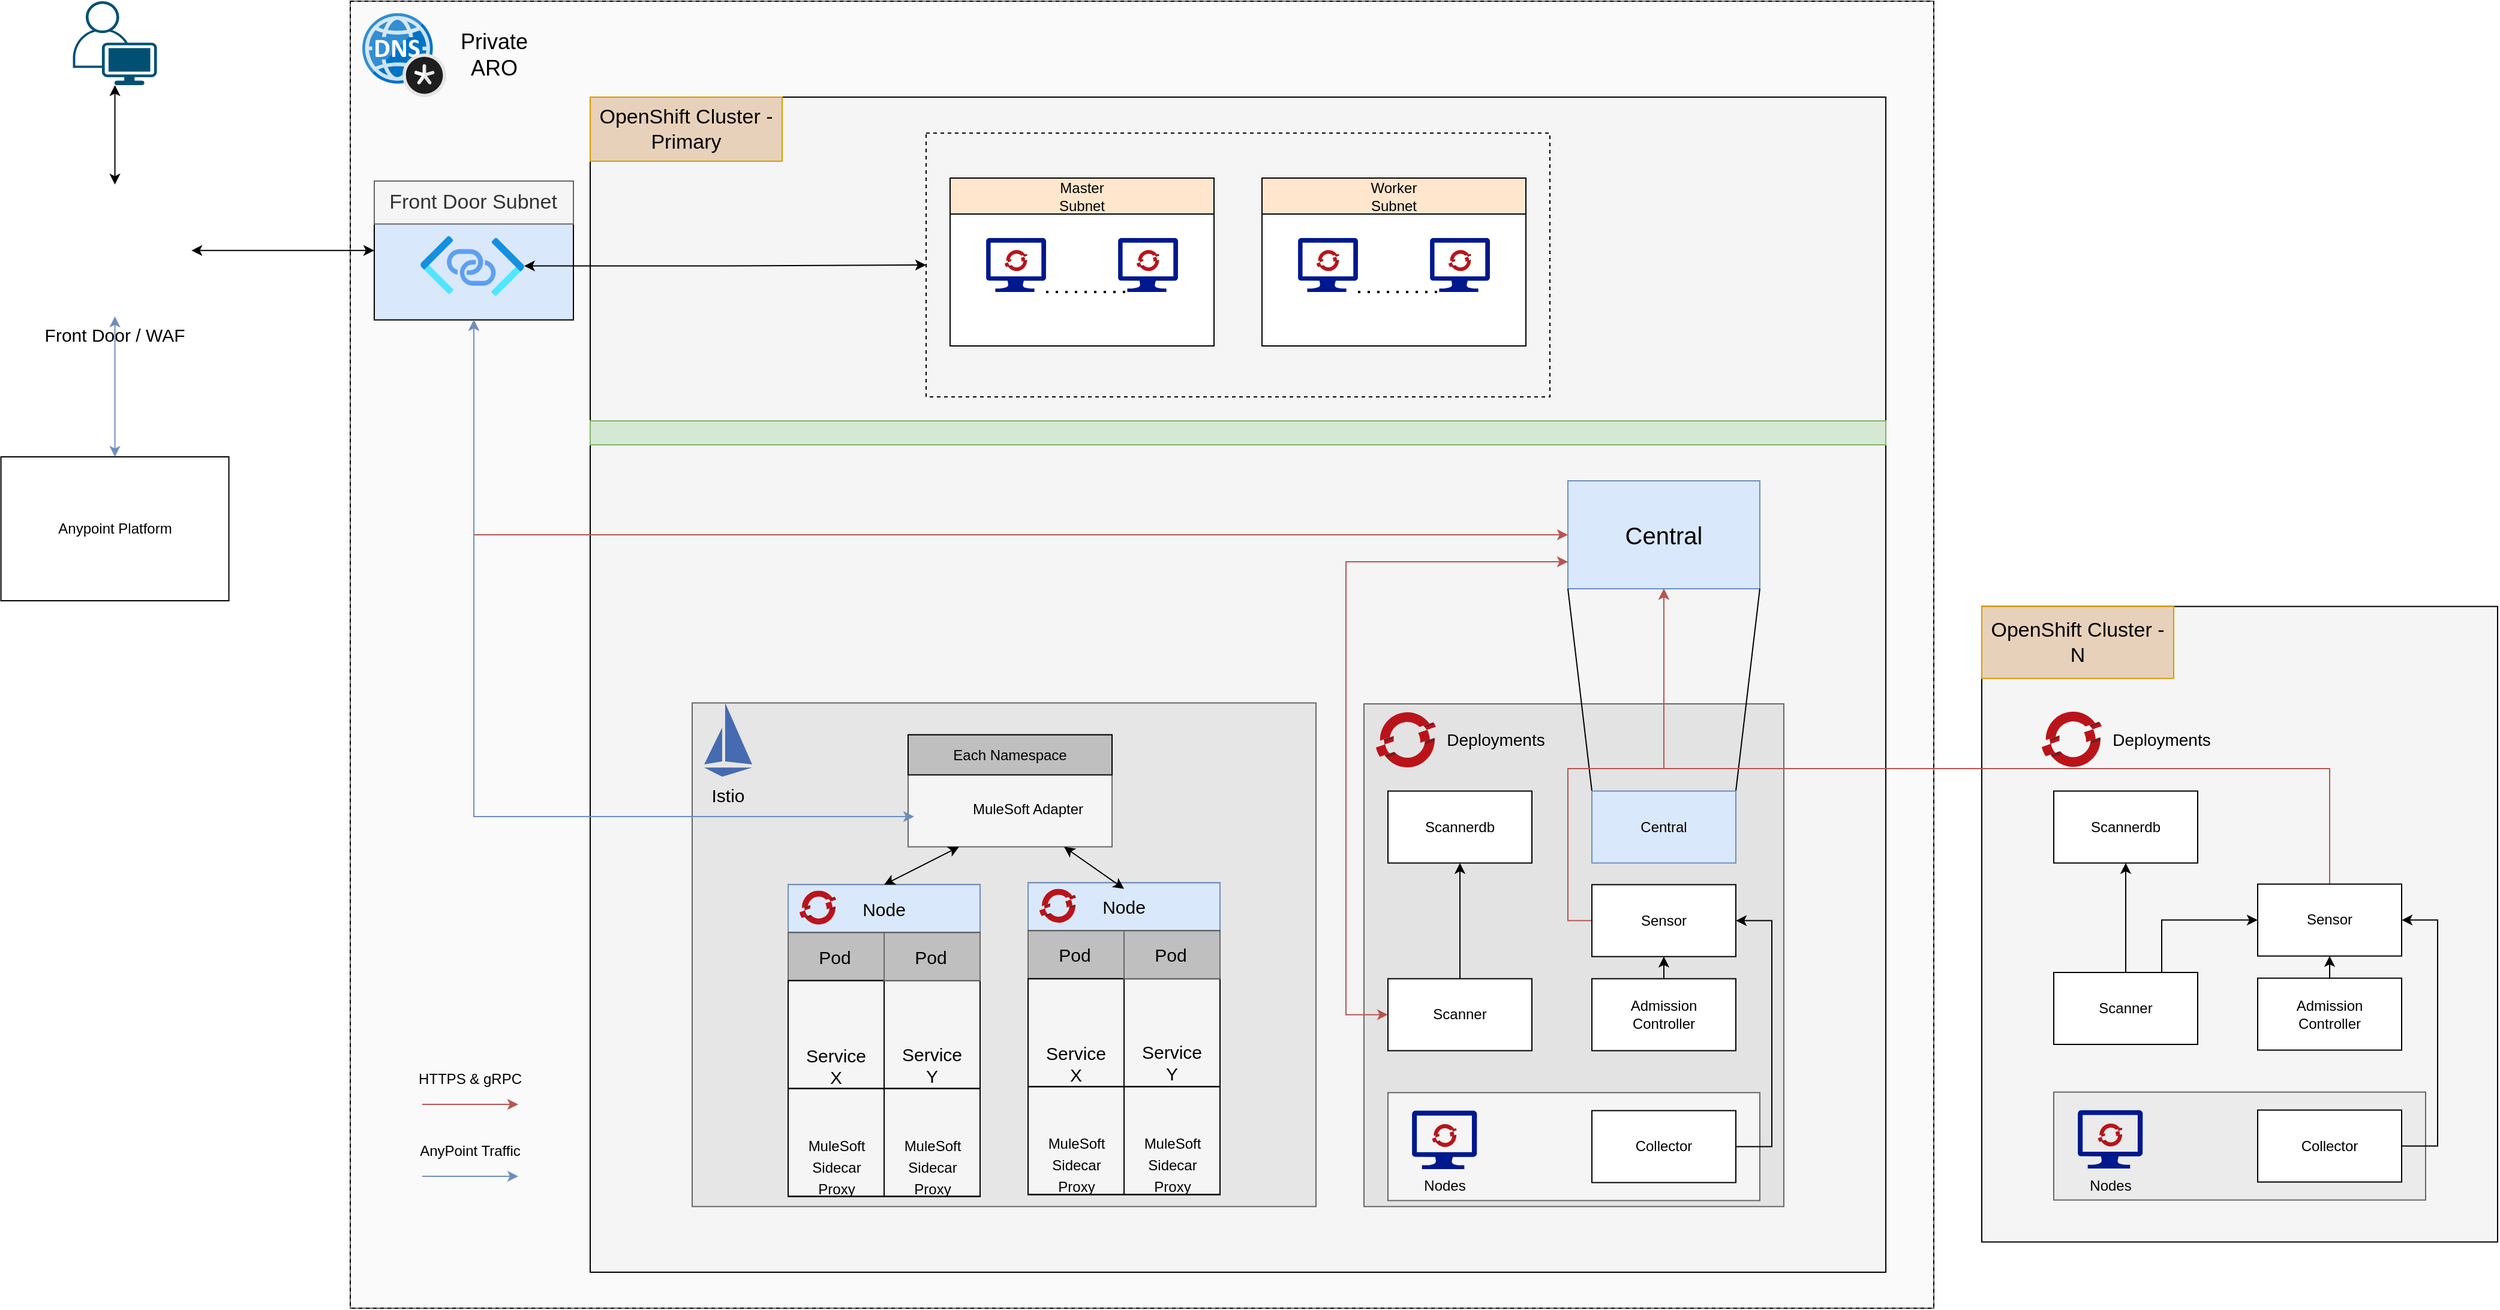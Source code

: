 <mxfile version="20.0.3" type="google"><diagram id="7gcUSTIZ7YSJ5vT40chW" name="Page-1"><mxGraphModel grid="1" page="1" gridSize="10" guides="1" tooltips="1" connect="1" arrows="1" fold="1" pageScale="1" pageWidth="1169" pageHeight="827" math="0" shadow="0"><root><mxCell id="0"/><mxCell id="1" parent="0"/><mxCell id="gbd9rfT9ATh5k3G4rfrm-212" value="" style="group;fillColor=#FAFAFA;fontColor=#333333;strokeColor=#666666;" connectable="0" vertex="1" parent="1"><mxGeometry x="-120" y="120" width="1320" height="1090" as="geometry"/></mxCell><mxCell id="gbd9rfT9ATh5k3G4rfrm-166" value="" style="rounded=0;whiteSpace=wrap;html=1;fontSize=17;strokeColor=#000000;fillColor=none;dashed=1;" vertex="1" parent="gbd9rfT9ATh5k3G4rfrm-212"><mxGeometry width="1320" height="1090" as="geometry"/></mxCell><mxCell id="gbd9rfT9ATh5k3G4rfrm-207" value="" style="sketch=0;aspect=fixed;html=1;points=[];align=center;image;fontSize=12;image=img/lib/mscae/DNS_Private_Zones.svg;strokeColor=#000000;fillColor=#E3E3E3;" vertex="1" parent="gbd9rfT9ATh5k3G4rfrm-212"><mxGeometry x="10" y="10" width="70" height="70" as="geometry"/></mxCell><mxCell id="gbd9rfT9ATh5k3G4rfrm-210" value="&lt;font style=&quot;font-size: 18px;&quot;&gt;Private ARO&lt;/font&gt;" style="text;html=1;strokeColor=none;fillColor=none;align=center;verticalAlign=middle;whiteSpace=wrap;rounded=0;fontSize=12;" vertex="1" parent="gbd9rfT9ATh5k3G4rfrm-212"><mxGeometry x="90" y="30" width="60" height="30" as="geometry"/></mxCell><mxCell id="gbd9rfT9ATh5k3G4rfrm-203" value="" style="endArrow=classic;html=1;rounded=0;labelBackgroundColor=none;fontSize=20;fillColor=#f8cecc;strokeColor=#b85450;" edge="1" parent="gbd9rfT9ATh5k3G4rfrm-212"><mxGeometry width="50" height="50" relative="1" as="geometry"><mxPoint x="60" y="920" as="sourcePoint"/><mxPoint x="140" y="920" as="targetPoint"/></mxGeometry></mxCell><mxCell id="gbd9rfT9ATh5k3G4rfrm-204" value="&lt;font style=&quot;font-size: 12px;&quot;&gt;HTTPS &amp;amp; gRPC&lt;/font&gt;" style="text;html=1;strokeColor=none;fillColor=none;align=center;verticalAlign=middle;whiteSpace=wrap;rounded=0;fontSize=20;" vertex="1" parent="gbd9rfT9ATh5k3G4rfrm-212"><mxGeometry x="20" y="880" width="160" height="30" as="geometry"/></mxCell><mxCell id="gbd9rfT9ATh5k3G4rfrm-215" value="" style="endArrow=classic;html=1;rounded=0;labelBackgroundColor=none;fontSize=20;fillColor=#dae8fc;strokeColor=#6c8ebf;" edge="1" parent="gbd9rfT9ATh5k3G4rfrm-212"><mxGeometry width="50" height="50" relative="1" as="geometry"><mxPoint x="60" y="980" as="sourcePoint"/><mxPoint x="140" y="980" as="targetPoint"/></mxGeometry></mxCell><mxCell id="gbd9rfT9ATh5k3G4rfrm-216" value="&lt;span style=&quot;font-size: 12px;&quot;&gt;AnyPoint Traffic&lt;/span&gt;" style="text;html=1;strokeColor=none;fillColor=none;align=center;verticalAlign=middle;whiteSpace=wrap;rounded=0;fontSize=20;" vertex="1" parent="gbd9rfT9ATh5k3G4rfrm-212"><mxGeometry x="20" y="940" width="160" height="30" as="geometry"/></mxCell><mxCell id="gbd9rfT9ATh5k3G4rfrm-208" value="" style="group" connectable="0" vertex="1" parent="gbd9rfT9ATh5k3G4rfrm-212"><mxGeometry x="20" y="150" width="166" height="115.79" as="geometry"/></mxCell><mxCell id="gbd9rfT9ATh5k3G4rfrm-167" value="" style="rounded=0;whiteSpace=wrap;html=1;fontSize=17;strokeColor=#000000;fillColor=#dae8fc;" vertex="1" parent="gbd9rfT9ATh5k3G4rfrm-208"><mxGeometry width="166" height="115.79" as="geometry"/></mxCell><mxCell id="gbd9rfT9ATh5k3G4rfrm-164" value="" style="aspect=fixed;html=1;points=[];align=center;image;fontSize=12;image=img/lib/azure2/networking/Private_Link_Service.svg;strokeColor=#000000;fillColor=#E6E6E6;" vertex="1" parent="gbd9rfT9ATh5k3G4rfrm-208"><mxGeometry x="38.62" y="45.79" width="86.26" height="50" as="geometry"/></mxCell><mxCell id="gbd9rfT9ATh5k3G4rfrm-169" value="" style="rounded=0;whiteSpace=wrap;html=1;fontSize=17;fillColor=#f5f5f5;fontColor=#333333;strokeColor=#666666;" vertex="1" parent="gbd9rfT9ATh5k3G4rfrm-208"><mxGeometry width="166" height="35.79" as="geometry"/></mxCell><mxCell id="gbd9rfT9ATh5k3G4rfrm-168" value="Front Door Subnet" style="text;html=1;strokeColor=none;fillColor=none;align=center;verticalAlign=middle;whiteSpace=wrap;rounded=0;fontSize=17;fontColor=#333333;" vertex="1" parent="gbd9rfT9ATh5k3G4rfrm-208"><mxGeometry x="7.5" y="2.9" width="148.5" height="30" as="geometry"/></mxCell><mxCell id="gbd9rfT9ATh5k3G4rfrm-206" value="" style="group;fillColor=#f5f5f5;fontColor=#333333;strokeColor=#666666;" connectable="0" vertex="1" parent="1"><mxGeometry x="80" y="200" width="1080" height="980" as="geometry"/></mxCell><mxCell id="gbd9rfT9ATh5k3G4rfrm-50" value="" style="rounded=0;whiteSpace=wrap;html=1;strokeColor=#000000;fillColor=none;" vertex="1" parent="gbd9rfT9ATh5k3G4rfrm-206"><mxGeometry width="1080" height="980" as="geometry"/></mxCell><mxCell id="gbd9rfT9ATh5k3G4rfrm-165" value="&lt;font style=&quot;font-size: 17px;&quot;&gt;OpenShift Cluster - Primary&lt;/font&gt;" style="rounded=0;whiteSpace=wrap;html=1;fontSize=14;strokeColor=#d79b00;fillColor=#E8D1BA;" vertex="1" parent="gbd9rfT9ATh5k3G4rfrm-206"><mxGeometry width="160" height="53.455" as="geometry"/></mxCell><mxCell id="vUZf7AmuhqwGKLn12rSR-1" value="" style="rounded=0;whiteSpace=wrap;html=1;fillColor=none;dashed=1;" vertex="1" parent="gbd9rfT9ATh5k3G4rfrm-206"><mxGeometry x="280" y="30" width="520" height="220" as="geometry"/></mxCell><mxCell id="gbd9rfT9ATh5k3G4rfrm-2" value="" style="rounded=0;whiteSpace=wrap;html=1;fillColor=default;" vertex="1" parent="gbd9rfT9ATh5k3G4rfrm-206"><mxGeometry x="300" y="67.5" width="220" height="140" as="geometry"/></mxCell><mxCell id="gbd9rfT9ATh5k3G4rfrm-11" value="" style="rounded=0;whiteSpace=wrap;html=1;fillColor=#ffe6cc;strokeColor=#000000;" vertex="1" parent="gbd9rfT9ATh5k3G4rfrm-206"><mxGeometry x="300" y="67.5" width="220" height="30" as="geometry"/></mxCell><mxCell id="gbd9rfT9ATh5k3G4rfrm-5" value="Master Subnet" style="text;html=1;strokeColor=none;fillColor=none;align=center;verticalAlign=middle;whiteSpace=wrap;rounded=0;" vertex="1" parent="gbd9rfT9ATh5k3G4rfrm-206"><mxGeometry x="380" y="67.5" width="60" height="30" as="geometry"/></mxCell><mxCell id="gbd9rfT9ATh5k3G4rfrm-15" value="" style="group" connectable="0" vertex="1" parent="gbd9rfT9ATh5k3G4rfrm-206"><mxGeometry x="440" y="117.5" width="50" height="45" as="geometry"/></mxCell><mxCell id="gbd9rfT9ATh5k3G4rfrm-16" value="" style="sketch=0;aspect=fixed;pointerEvents=1;shadow=0;dashed=0;html=1;strokeColor=none;labelPosition=center;verticalLabelPosition=bottom;verticalAlign=top;align=center;fillColor=#00188D;shape=mxgraph.azure.computer" vertex="1" parent="gbd9rfT9ATh5k3G4rfrm-15"><mxGeometry width="50" height="45" as="geometry"/></mxCell><mxCell id="gbd9rfT9ATh5k3G4rfrm-17" value="" style="sketch=0;aspect=fixed;html=1;points=[];align=center;image;fontSize=12;image=img/lib/mscae/OpenShift.svg;" vertex="1" parent="gbd9rfT9ATh5k3G4rfrm-15"><mxGeometry x="15.43" y="10" width="19.13" height="17.6" as="geometry"/></mxCell><mxCell id="gbd9rfT9ATh5k3G4rfrm-14" value="" style="group" connectable="0" vertex="1" parent="gbd9rfT9ATh5k3G4rfrm-206"><mxGeometry x="330" y="117.5" width="50" height="45" as="geometry"/></mxCell><mxCell id="gbd9rfT9ATh5k3G4rfrm-7" value="" style="sketch=0;aspect=fixed;pointerEvents=1;shadow=0;dashed=0;html=1;strokeColor=none;labelPosition=center;verticalLabelPosition=bottom;verticalAlign=top;align=center;fillColor=#00188D;shape=mxgraph.azure.computer" vertex="1" parent="gbd9rfT9ATh5k3G4rfrm-14"><mxGeometry width="50" height="45" as="geometry"/></mxCell><mxCell id="gbd9rfT9ATh5k3G4rfrm-8" value="" style="sketch=0;aspect=fixed;html=1;points=[];align=center;image;fontSize=12;image=img/lib/mscae/OpenShift.svg;" vertex="1" parent="gbd9rfT9ATh5k3G4rfrm-14"><mxGeometry x="15.43" y="10" width="19.13" height="17.6" as="geometry"/></mxCell><mxCell id="gbd9rfT9ATh5k3G4rfrm-34" value="" style="endArrow=none;dashed=1;html=1;dashPattern=1 3;strokeWidth=2;rounded=0;entryX=0.155;entryY=1;entryDx=0;entryDy=0;entryPerimeter=0;" edge="1" parent="gbd9rfT9ATh5k3G4rfrm-206" target="gbd9rfT9ATh5k3G4rfrm-16"><mxGeometry width="50" height="50" relative="1" as="geometry"><mxPoint x="380" y="162.5" as="sourcePoint"/><mxPoint x="430" y="112.5" as="targetPoint"/></mxGeometry></mxCell><mxCell id="gbd9rfT9ATh5k3G4rfrm-25" value="" style="rounded=0;whiteSpace=wrap;html=1;fillColor=default;" vertex="1" parent="gbd9rfT9ATh5k3G4rfrm-206"><mxGeometry x="560" y="67.5" width="220" height="140" as="geometry"/></mxCell><mxCell id="gbd9rfT9ATh5k3G4rfrm-26" value="" style="rounded=0;whiteSpace=wrap;html=1;fillColor=#ffe6cc;strokeColor=#000000;" vertex="1" parent="gbd9rfT9ATh5k3G4rfrm-206"><mxGeometry x="560" y="67.5" width="220" height="30" as="geometry"/></mxCell><mxCell id="gbd9rfT9ATh5k3G4rfrm-27" value="Worker Subnet" style="text;html=1;strokeColor=none;fillColor=none;align=center;verticalAlign=middle;whiteSpace=wrap;rounded=0;" vertex="1" parent="gbd9rfT9ATh5k3G4rfrm-206"><mxGeometry x="640" y="67.5" width="60" height="30" as="geometry"/></mxCell><mxCell id="gbd9rfT9ATh5k3G4rfrm-31" value="" style="group" connectable="0" vertex="1" parent="gbd9rfT9ATh5k3G4rfrm-206"><mxGeometry x="700" y="117.5" width="50" height="45" as="geometry"/></mxCell><mxCell id="gbd9rfT9ATh5k3G4rfrm-32" value="" style="sketch=0;aspect=fixed;pointerEvents=1;shadow=0;dashed=0;html=1;strokeColor=none;labelPosition=center;verticalLabelPosition=bottom;verticalAlign=top;align=center;fillColor=#00188D;shape=mxgraph.azure.computer" vertex="1" parent="gbd9rfT9ATh5k3G4rfrm-31"><mxGeometry width="50" height="45" as="geometry"/></mxCell><mxCell id="gbd9rfT9ATh5k3G4rfrm-33" value="" style="sketch=0;aspect=fixed;html=1;points=[];align=center;image;fontSize=12;image=img/lib/mscae/OpenShift.svg;" vertex="1" parent="gbd9rfT9ATh5k3G4rfrm-31"><mxGeometry x="15.43" y="10" width="19.13" height="17.6" as="geometry"/></mxCell><mxCell id="gbd9rfT9ATh5k3G4rfrm-28" value="" style="group" connectable="0" vertex="1" parent="gbd9rfT9ATh5k3G4rfrm-206"><mxGeometry x="590" y="117.5" width="50" height="45" as="geometry"/></mxCell><mxCell id="gbd9rfT9ATh5k3G4rfrm-29" value="" style="sketch=0;aspect=fixed;pointerEvents=1;shadow=0;dashed=0;html=1;strokeColor=none;labelPosition=center;verticalLabelPosition=bottom;verticalAlign=top;align=center;fillColor=#00188D;shape=mxgraph.azure.computer" vertex="1" parent="gbd9rfT9ATh5k3G4rfrm-28"><mxGeometry width="50" height="45" as="geometry"/></mxCell><mxCell id="gbd9rfT9ATh5k3G4rfrm-30" value="" style="sketch=0;aspect=fixed;html=1;points=[];align=center;image;fontSize=12;image=img/lib/mscae/OpenShift.svg;" vertex="1" parent="gbd9rfT9ATh5k3G4rfrm-28"><mxGeometry x="15.43" y="10" width="19.13" height="17.6" as="geometry"/></mxCell><mxCell id="gbd9rfT9ATh5k3G4rfrm-35" value="" style="endArrow=none;dashed=1;html=1;dashPattern=1 3;strokeWidth=2;rounded=0;entryX=0.155;entryY=1;entryDx=0;entryDy=0;entryPerimeter=0;" edge="1" parent="gbd9rfT9ATh5k3G4rfrm-206"><mxGeometry width="50" height="50" relative="1" as="geometry"><mxPoint x="640" y="162.5" as="sourcePoint"/><mxPoint x="707.75" y="162.5" as="targetPoint"/></mxGeometry></mxCell><mxCell id="gbd9rfT9ATh5k3G4rfrm-217" value="" style="rounded=0;whiteSpace=wrap;html=1;fontSize=18;strokeColor=#82b366;fillColor=#d5e8d4;" vertex="1" parent="gbd9rfT9ATh5k3G4rfrm-206"><mxGeometry y="270" width="1080" height="20" as="geometry"/></mxCell><mxCell id="gbd9rfT9ATh5k3G4rfrm-184" value="&lt;font style=&quot;font-size: 20px;&quot;&gt;Central&lt;/font&gt;" style="rounded=0;whiteSpace=wrap;html=1;fontSize=12;strokeColor=#6c8ebf;fillColor=#dae8fc;" vertex="1" parent="gbd9rfT9ATh5k3G4rfrm-206"><mxGeometry x="815" y="320" width="160" height="90" as="geometry"/></mxCell><mxCell id="gbd9rfT9ATh5k3G4rfrm-185" style="edgeStyle=orthogonalEdgeStyle;rounded=0;orthogonalLoop=1;jettySize=auto;html=1;exitX=0.5;exitY=1;exitDx=0;exitDy=0;entryX=0;entryY=0.5;entryDx=0;entryDy=0;fontSize=20;startArrow=classic;startFill=1;fillColor=#f8cecc;strokeColor=#b85450;" edge="1" parent="1" source="gbd9rfT9ATh5k3G4rfrm-167" target="gbd9rfT9ATh5k3G4rfrm-184"><mxGeometry relative="1" as="geometry"/></mxCell><mxCell id="gbd9rfT9ATh5k3G4rfrm-172" style="edgeStyle=orthogonalEdgeStyle;rounded=0;orthogonalLoop=1;jettySize=auto;html=1;entryX=0;entryY=0.5;entryDx=0;entryDy=0;fontSize=17;startArrow=classic;startFill=1;" edge="1" parent="1" source="gbd9rfT9ATh5k3G4rfrm-164" target="vUZf7AmuhqwGKLn12rSR-1"><mxGeometry relative="1" as="geometry"/></mxCell><mxCell id="gbd9rfT9ATh5k3G4rfrm-144" value="" style="rounded=0;whiteSpace=wrap;html=1;fontSize=12;fillColor=#E3E3E3;fontColor=#333333;strokeColor=#666666;" vertex="1" parent="1"><mxGeometry x="1280" y="705.54" width="350" height="419.23" as="geometry"/></mxCell><mxCell id="gbd9rfT9ATh5k3G4rfrm-62" value="" style="rounded=0;whiteSpace=wrap;html=1;fontSize=15;strokeColor=#666666;fillColor=#E6E6E6;fontColor=#333333;" vertex="1" parent="1"><mxGeometry x="165" y="705.23" width="520" height="420" as="geometry"/></mxCell><mxCell id="gbd9rfT9ATh5k3G4rfrm-61" value="" style="group" connectable="0" vertex="1" parent="1"><mxGeometry x="245" y="856.77" width="160" height="298" as="geometry"/></mxCell><mxCell id="gbd9rfT9ATh5k3G4rfrm-57" value="" style="rounded=0;whiteSpace=wrap;html=1;strokeColor=#666666;fillColor=#f5f5f5;fontColor=#333333;" vertex="1" parent="gbd9rfT9ATh5k3G4rfrm-61"><mxGeometry width="160" height="260" as="geometry"/></mxCell><mxCell id="gbd9rfT9ATh5k3G4rfrm-58" value="" style="rounded=0;whiteSpace=wrap;html=1;strokeColor=#6c8ebf;fillColor=#dae8fc;" vertex="1" parent="gbd9rfT9ATh5k3G4rfrm-61"><mxGeometry width="160" height="40" as="geometry"/></mxCell><mxCell id="gbd9rfT9ATh5k3G4rfrm-59" value="&lt;font style=&quot;font-size: 15px;&quot;&gt;Node&lt;/font&gt;" style="text;html=1;strokeColor=none;fillColor=none;align=center;verticalAlign=middle;whiteSpace=wrap;rounded=0;" vertex="1" parent="gbd9rfT9ATh5k3G4rfrm-61"><mxGeometry x="51.765" y="5" width="56.471" height="30" as="geometry"/></mxCell><mxCell id="gbd9rfT9ATh5k3G4rfrm-60" value="" style="sketch=0;aspect=fixed;html=1;points=[];align=center;image;fontSize=12;image=img/lib/mscae/OpenShift.svg;strokeColor=#000000;fillColor=none;" vertex="1" parent="gbd9rfT9ATh5k3G4rfrm-61"><mxGeometry x="9.412" y="5" width="30.692" height="28.235" as="geometry"/></mxCell><mxCell id="gbd9rfT9ATh5k3G4rfrm-65" value="" style="rounded=0;whiteSpace=wrap;html=1;fontSize=15;strokeColor=#000000;fillColor=none;" vertex="1" parent="gbd9rfT9ATh5k3G4rfrm-61"><mxGeometry y="40" width="80" height="220" as="geometry"/></mxCell><mxCell id="gbd9rfT9ATh5k3G4rfrm-66" value="" style="rounded=0;whiteSpace=wrap;html=1;fontSize=15;strokeColor=#000000;fillColor=none;" vertex="1" parent="gbd9rfT9ATh5k3G4rfrm-61"><mxGeometry x="80" y="40" width="80" height="220" as="geometry"/></mxCell><mxCell id="gbd9rfT9ATh5k3G4rfrm-67" value="" style="rounded=0;whiteSpace=wrap;html=1;fontSize=15;strokeColor=#666666;fillColor=#BFBFBF;fontColor=#333333;" vertex="1" parent="gbd9rfT9ATh5k3G4rfrm-61"><mxGeometry y="40" width="80" height="40" as="geometry"/></mxCell><mxCell id="gbd9rfT9ATh5k3G4rfrm-68" value="" style="rounded=0;whiteSpace=wrap;html=1;fontSize=15;strokeColor=#000000;fillColor=none;" vertex="1" parent="gbd9rfT9ATh5k3G4rfrm-61"><mxGeometry y="80" width="160" height="90" as="geometry"/></mxCell><mxCell id="gbd9rfT9ATh5k3G4rfrm-69" value="" style="rounded=0;whiteSpace=wrap;html=1;fontSize=15;strokeColor=#000000;fillColor=none;" vertex="1" parent="gbd9rfT9ATh5k3G4rfrm-61"><mxGeometry y="170" width="160" height="90" as="geometry"/></mxCell><mxCell id="gbd9rfT9ATh5k3G4rfrm-70" value="Pod" style="text;html=1;strokeColor=none;fillColor=none;align=center;verticalAlign=middle;whiteSpace=wrap;rounded=0;fontSize=15;" vertex="1" parent="gbd9rfT9ATh5k3G4rfrm-61"><mxGeometry x="9.41" y="45" width="60" height="30" as="geometry"/></mxCell><mxCell id="gbd9rfT9ATh5k3G4rfrm-76" value="" style="shape=image;verticalLabelPosition=bottom;labelBackgroundColor=default;verticalAlign=top;aspect=fixed;imageAspect=0;image=https://download.logo.wine/logo/MuleSoft/MuleSoft-Logo.wine.png;clipPath=inset(31% 65% 32.5% 10.67%);" vertex="1" parent="gbd9rfT9ATh5k3G4rfrm-61"><mxGeometry x="20.16" y="87.5" width="38.5" height="38.5" as="geometry"/></mxCell><mxCell id="gbd9rfT9ATh5k3G4rfrm-77" value="Service X" style="text;html=1;strokeColor=none;fillColor=none;align=center;verticalAlign=middle;whiteSpace=wrap;rounded=0;fontSize=15;" vertex="1" parent="gbd9rfT9ATh5k3G4rfrm-61"><mxGeometry x="10" y="138.46" width="60" height="25" as="geometry"/></mxCell><mxCell id="gbd9rfT9ATh5k3G4rfrm-78" value="" style="shape=image;verticalLabelPosition=bottom;labelBackgroundColor=default;verticalAlign=top;aspect=fixed;imageAspect=0;image=https://download.logo.wine/logo/MuleSoft/MuleSoft-Logo.wine.png;clipPath=inset(31% 65% 32.5% 10.67%);" vertex="1" parent="gbd9rfT9ATh5k3G4rfrm-61"><mxGeometry x="100.16" y="87.5" width="38.5" height="38.5" as="geometry"/></mxCell><mxCell id="gbd9rfT9ATh5k3G4rfrm-79" value="Service Y" style="text;html=1;strokeColor=none;fillColor=none;align=center;verticalAlign=middle;whiteSpace=wrap;rounded=0;fontSize=15;" vertex="1" parent="gbd9rfT9ATh5k3G4rfrm-61"><mxGeometry x="90" y="137.5" width="60" height="25" as="geometry"/></mxCell><mxCell id="gbd9rfT9ATh5k3G4rfrm-81" value="" style="rounded=0;whiteSpace=wrap;html=1;fontSize=15;strokeColor=#666666;fillColor=#BFBFBF;fontColor=#333333;" vertex="1" parent="gbd9rfT9ATh5k3G4rfrm-61"><mxGeometry x="80" y="40" width="80" height="40" as="geometry"/></mxCell><mxCell id="gbd9rfT9ATh5k3G4rfrm-71" value="Pod" style="text;html=1;strokeColor=none;fillColor=none;align=center;verticalAlign=middle;whiteSpace=wrap;rounded=0;fontSize=15;" vertex="1" parent="gbd9rfT9ATh5k3G4rfrm-61"><mxGeometry x="89.41" y="45" width="60" height="30" as="geometry"/></mxCell><mxCell id="gbd9rfT9ATh5k3G4rfrm-83" value="" style="shape=image;html=1;verticalAlign=top;verticalLabelPosition=bottom;labelBackgroundColor=#ffffff;imageAspect=0;aspect=fixed;image=https://cdn0.iconfinder.com/data/icons/phosphor-regular-vol-3/256/hexagon-128.png;fontSize=15;strokeColor=#000000;fillColor=#BFBFBF;" vertex="1" parent="gbd9rfT9ATh5k3G4rfrm-61"><mxGeometry x="19.53" y="170" width="41.54" height="41.54" as="geometry"/></mxCell><mxCell id="gbd9rfT9ATh5k3G4rfrm-85" value="&lt;font style=&quot;line-height: 0.4; font-size: 12px;&quot;&gt;MuleSoft Sidecar Proxy&lt;/font&gt;" style="text;html=1;strokeColor=none;fillColor=none;align=center;verticalAlign=middle;whiteSpace=wrap;rounded=0;fontSize=15;" vertex="1" parent="gbd9rfT9ATh5k3G4rfrm-61"><mxGeometry x="10" y="228.46" width="60.59" height="11.54" as="geometry"/></mxCell><mxCell id="gbd9rfT9ATh5k3G4rfrm-86" value="" style="shape=image;html=1;verticalAlign=top;verticalLabelPosition=bottom;labelBackgroundColor=#ffffff;imageAspect=0;aspect=fixed;image=https://cdn0.iconfinder.com/data/icons/phosphor-regular-vol-3/256/hexagon-128.png;fontSize=15;strokeColor=#000000;fillColor=#BFBFBF;" vertex="1" parent="gbd9rfT9ATh5k3G4rfrm-61"><mxGeometry x="99.23" y="170.0" width="41.54" height="41.54" as="geometry"/></mxCell><mxCell id="gbd9rfT9ATh5k3G4rfrm-89" value="&lt;font style=&quot;line-height: 0.4; font-size: 12px;&quot;&gt;MuleSoft Sidecar Proxy&lt;/font&gt;" style="text;html=1;strokeColor=none;fillColor=none;align=center;verticalAlign=middle;whiteSpace=wrap;rounded=0;fontSize=15;" vertex="1" parent="gbd9rfT9ATh5k3G4rfrm-61"><mxGeometry x="90" y="228.46" width="60.59" height="11.54" as="geometry"/></mxCell><mxCell id="gbd9rfT9ATh5k3G4rfrm-63" value="" style="editableCssRules=.*;shape=image;verticalLabelPosition=bottom;labelBackgroundColor=#ffffff;verticalAlign=top;aspect=fixed;imageAspect=0;image=data:image/svg+xml,PHN2ZyB4bWxucz0iaHR0cDovL3d3dy53My5vcmcvMjAwMC9zdmciIHhtbG5zOnY9Imh0dHBzOi8vdmVjdGEuaW8vbmFubyIgd2lkdGg9IjE2MCIgaGVpZ2h0PSIyNDAiIHZpZXdCb3g9IjAgMCAxNjAgMjQwIj4mI3hhOwk8c3R5bGUgdHlwZT0idGV4dC9jc3MiPiYjeGE7CS5zdDB7ZmlsbDojNDY2YmIwO30mI3hhOwk8L3N0eWxlPiYjeGE7CTxwYXRoIGNsYXNzPSJzdDAiIGQ9Ik02MCAyNDBMMCAyMTBoMTYwem0wLTE2MEwwIDIwMGw2MC0xMHpNNzAgMHYxOTBsOTAgMTB6Ii8+JiN4YTs8L3N2Zz4=;fontColor=default;fontSize=15;strokeColor=#000000;fillColor=none;" vertex="1" parent="1"><mxGeometry x="175" y="705.23" width="40" height="61.54" as="geometry"/></mxCell><mxCell id="gbd9rfT9ATh5k3G4rfrm-64" value="Istio" style="text;html=1;strokeColor=none;fillColor=none;align=center;verticalAlign=middle;whiteSpace=wrap;rounded=0;fontSize=15;" vertex="1" parent="1"><mxGeometry x="165" y="766.77" width="60" height="30" as="geometry"/></mxCell><mxCell id="gbd9rfT9ATh5k3G4rfrm-112" value="" style="rounded=0;whiteSpace=wrap;html=1;fontSize=12;strokeColor=#666666;fillColor=#f5f5f5;fontColor=#333333;" vertex="1" parent="1"><mxGeometry x="345" y="731.81" width="170" height="93.42" as="geometry"/></mxCell><mxCell id="gbd9rfT9ATh5k3G4rfrm-75" value="" style="shape=image;verticalLabelPosition=bottom;labelBackgroundColor=default;verticalAlign=top;aspect=fixed;imageAspect=0;image=https://download.logo.wine/logo/MuleSoft/MuleSoft-Logo.wine.png;clipPath=inset(31% 65% 32.5% 10.67%);" vertex="1" parent="1"><mxGeometry x="355" y="775.23" width="37" height="37" as="geometry"/></mxCell><mxCell id="gbd9rfT9ATh5k3G4rfrm-90" value="" style="group" connectable="0" vertex="1" parent="1"><mxGeometry x="445" y="855.23" width="160" height="298" as="geometry"/></mxCell><mxCell id="gbd9rfT9ATh5k3G4rfrm-91" value="" style="rounded=0;whiteSpace=wrap;html=1;strokeColor=#666666;fillColor=#f5f5f5;fontColor=#333333;" vertex="1" parent="gbd9rfT9ATh5k3G4rfrm-90"><mxGeometry width="160" height="260" as="geometry"/></mxCell><mxCell id="gbd9rfT9ATh5k3G4rfrm-92" value="" style="rounded=0;whiteSpace=wrap;html=1;strokeColor=#6c8ebf;fillColor=#dae8fc;" vertex="1" parent="gbd9rfT9ATh5k3G4rfrm-90"><mxGeometry width="160" height="40" as="geometry"/></mxCell><mxCell id="gbd9rfT9ATh5k3G4rfrm-93" value="&lt;font style=&quot;font-size: 15px;&quot;&gt;Node&lt;/font&gt;" style="text;html=1;strokeColor=none;fillColor=none;align=center;verticalAlign=middle;whiteSpace=wrap;rounded=0;" vertex="1" parent="gbd9rfT9ATh5k3G4rfrm-90"><mxGeometry x="51.765" y="5" width="56.471" height="30" as="geometry"/></mxCell><mxCell id="gbd9rfT9ATh5k3G4rfrm-94" value="" style="sketch=0;aspect=fixed;html=1;points=[];align=center;image;fontSize=12;image=img/lib/mscae/OpenShift.svg;strokeColor=#000000;fillColor=none;" vertex="1" parent="gbd9rfT9ATh5k3G4rfrm-90"><mxGeometry x="9.412" y="5" width="30.692" height="28.235" as="geometry"/></mxCell><mxCell id="gbd9rfT9ATh5k3G4rfrm-95" value="" style="rounded=0;whiteSpace=wrap;html=1;fontSize=15;strokeColor=#000000;fillColor=none;" vertex="1" parent="gbd9rfT9ATh5k3G4rfrm-90"><mxGeometry y="40" width="80" height="220" as="geometry"/></mxCell><mxCell id="gbd9rfT9ATh5k3G4rfrm-96" value="" style="rounded=0;whiteSpace=wrap;html=1;fontSize=15;strokeColor=#000000;fillColor=none;" vertex="1" parent="gbd9rfT9ATh5k3G4rfrm-90"><mxGeometry x="80" y="40" width="80" height="220" as="geometry"/></mxCell><mxCell id="gbd9rfT9ATh5k3G4rfrm-97" value="" style="rounded=0;whiteSpace=wrap;html=1;fontSize=15;strokeColor=#666666;fillColor=#BFBFBF;fontColor=#333333;" vertex="1" parent="gbd9rfT9ATh5k3G4rfrm-90"><mxGeometry y="40" width="80" height="40" as="geometry"/></mxCell><mxCell id="gbd9rfT9ATh5k3G4rfrm-98" value="" style="rounded=0;whiteSpace=wrap;html=1;fontSize=15;strokeColor=#000000;fillColor=none;" vertex="1" parent="gbd9rfT9ATh5k3G4rfrm-90"><mxGeometry y="80" width="160" height="90" as="geometry"/></mxCell><mxCell id="gbd9rfT9ATh5k3G4rfrm-99" value="" style="rounded=0;whiteSpace=wrap;html=1;fontSize=15;strokeColor=#000000;fillColor=none;" vertex="1" parent="gbd9rfT9ATh5k3G4rfrm-90"><mxGeometry y="170" width="160" height="90" as="geometry"/></mxCell><mxCell id="gbd9rfT9ATh5k3G4rfrm-100" value="Pod" style="text;html=1;strokeColor=none;fillColor=none;align=center;verticalAlign=middle;whiteSpace=wrap;rounded=0;fontSize=15;" vertex="1" parent="gbd9rfT9ATh5k3G4rfrm-90"><mxGeometry x="9.41" y="45" width="60" height="30" as="geometry"/></mxCell><mxCell id="gbd9rfT9ATh5k3G4rfrm-101" value="" style="shape=image;verticalLabelPosition=bottom;labelBackgroundColor=default;verticalAlign=top;aspect=fixed;imageAspect=0;image=https://download.logo.wine/logo/MuleSoft/MuleSoft-Logo.wine.png;clipPath=inset(31% 65% 32.5% 10.67%);" vertex="1" parent="gbd9rfT9ATh5k3G4rfrm-90"><mxGeometry x="20.16" y="87.5" width="38.5" height="38.5" as="geometry"/></mxCell><mxCell id="gbd9rfT9ATh5k3G4rfrm-102" value="Service X" style="text;html=1;strokeColor=none;fillColor=none;align=center;verticalAlign=middle;whiteSpace=wrap;rounded=0;fontSize=15;" vertex="1" parent="gbd9rfT9ATh5k3G4rfrm-90"><mxGeometry x="10" y="138.46" width="60" height="25" as="geometry"/></mxCell><mxCell id="gbd9rfT9ATh5k3G4rfrm-103" value="" style="shape=image;verticalLabelPosition=bottom;labelBackgroundColor=default;verticalAlign=top;aspect=fixed;imageAspect=0;image=https://download.logo.wine/logo/MuleSoft/MuleSoft-Logo.wine.png;clipPath=inset(31% 65% 32.5% 10.67%);" vertex="1" parent="gbd9rfT9ATh5k3G4rfrm-90"><mxGeometry x="100.16" y="87.5" width="38.5" height="38.5" as="geometry"/></mxCell><mxCell id="gbd9rfT9ATh5k3G4rfrm-104" value="Service Y" style="text;html=1;strokeColor=none;fillColor=none;align=center;verticalAlign=middle;whiteSpace=wrap;rounded=0;fontSize=15;" vertex="1" parent="gbd9rfT9ATh5k3G4rfrm-90"><mxGeometry x="90" y="137.5" width="60" height="25" as="geometry"/></mxCell><mxCell id="gbd9rfT9ATh5k3G4rfrm-105" value="" style="rounded=0;whiteSpace=wrap;html=1;fontSize=15;strokeColor=#666666;fillColor=#BFBFBF;fontColor=#333333;" vertex="1" parent="gbd9rfT9ATh5k3G4rfrm-90"><mxGeometry x="80" y="40" width="80" height="40" as="geometry"/></mxCell><mxCell id="gbd9rfT9ATh5k3G4rfrm-106" value="Pod" style="text;html=1;strokeColor=none;fillColor=none;align=center;verticalAlign=middle;whiteSpace=wrap;rounded=0;fontSize=15;" vertex="1" parent="gbd9rfT9ATh5k3G4rfrm-90"><mxGeometry x="89.41" y="45" width="60" height="30" as="geometry"/></mxCell><mxCell id="gbd9rfT9ATh5k3G4rfrm-107" value="" style="shape=image;html=1;verticalAlign=top;verticalLabelPosition=bottom;labelBackgroundColor=#ffffff;imageAspect=0;aspect=fixed;image=https://cdn0.iconfinder.com/data/icons/phosphor-regular-vol-3/256/hexagon-128.png;fontSize=15;strokeColor=#000000;fillColor=#BFBFBF;" vertex="1" parent="gbd9rfT9ATh5k3G4rfrm-90"><mxGeometry x="19.53" y="170" width="41.54" height="41.54" as="geometry"/></mxCell><mxCell id="gbd9rfT9ATh5k3G4rfrm-108" value="&lt;font style=&quot;line-height: 0.4; font-size: 12px;&quot;&gt;MuleSoft Sidecar Proxy&lt;/font&gt;" style="text;html=1;strokeColor=none;fillColor=none;align=center;verticalAlign=middle;whiteSpace=wrap;rounded=0;fontSize=15;" vertex="1" parent="gbd9rfT9ATh5k3G4rfrm-90"><mxGeometry x="10" y="228.46" width="60.59" height="11.54" as="geometry"/></mxCell><mxCell id="gbd9rfT9ATh5k3G4rfrm-109" value="" style="shape=image;html=1;verticalAlign=top;verticalLabelPosition=bottom;labelBackgroundColor=#ffffff;imageAspect=0;aspect=fixed;image=https://cdn0.iconfinder.com/data/icons/phosphor-regular-vol-3/256/hexagon-128.png;fontSize=15;strokeColor=#000000;fillColor=#BFBFBF;" vertex="1" parent="gbd9rfT9ATh5k3G4rfrm-90"><mxGeometry x="99.23" y="170.0" width="41.54" height="41.54" as="geometry"/></mxCell><mxCell id="gbd9rfT9ATh5k3G4rfrm-110" value="&lt;font style=&quot;line-height: 0.4; font-size: 12px;&quot;&gt;MuleSoft Sidecar Proxy&lt;/font&gt;" style="text;html=1;strokeColor=none;fillColor=none;align=center;verticalAlign=middle;whiteSpace=wrap;rounded=0;fontSize=15;" vertex="1" parent="gbd9rfT9ATh5k3G4rfrm-90"><mxGeometry x="90" y="228.46" width="60.59" height="11.54" as="geometry"/></mxCell><mxCell id="gbd9rfT9ATh5k3G4rfrm-113" value="Each Namespace" style="rounded=0;whiteSpace=wrap;html=1;fontSize=12;strokeColor=#000000;fillColor=#BFBFBF;" vertex="1" parent="1"><mxGeometry x="345" y="731.81" width="170" height="33.42" as="geometry"/></mxCell><mxCell id="gbd9rfT9ATh5k3G4rfrm-114" value="MuleSoft Adapter" style="text;html=1;strokeColor=none;fillColor=none;align=center;verticalAlign=middle;whiteSpace=wrap;rounded=0;fontSize=12;" vertex="1" parent="1"><mxGeometry x="390" y="778.73" width="110" height="30" as="geometry"/></mxCell><mxCell id="gbd9rfT9ATh5k3G4rfrm-115" value="" style="endArrow=classic;startArrow=classic;html=1;rounded=0;fontSize=12;exitX=0.5;exitY=0;exitDx=0;exitDy=0;entryX=0.25;entryY=1;entryDx=0;entryDy=0;" edge="1" parent="1" source="gbd9rfT9ATh5k3G4rfrm-58" target="gbd9rfT9ATh5k3G4rfrm-112"><mxGeometry width="50" height="50" relative="1" as="geometry"><mxPoint x="348.5" y="846.77" as="sourcePoint"/><mxPoint x="398.5" y="796.77" as="targetPoint"/></mxGeometry></mxCell><mxCell id="gbd9rfT9ATh5k3G4rfrm-116" value="" style="endArrow=classic;startArrow=classic;html=1;rounded=0;fontSize=12;exitX=0.5;exitY=0;exitDx=0;exitDy=0;" edge="1" parent="1" source="gbd9rfT9ATh5k3G4rfrm-93"><mxGeometry width="50" height="50" relative="1" as="geometry"><mxPoint x="413.75" y="856.77" as="sourcePoint"/><mxPoint x="475" y="825.23" as="targetPoint"/></mxGeometry></mxCell><mxCell id="gbd9rfT9ATh5k3G4rfrm-125" value="" style="rounded=0;whiteSpace=wrap;html=1;fontSize=12;fillColor=#E3E3E3;fontColor=#333333;strokeColor=#666666;" vertex="1" parent="1"><mxGeometry x="725" y="706" width="350" height="419.23" as="geometry"/></mxCell><mxCell id="gbd9rfT9ATh5k3G4rfrm-126" value="" style="sketch=0;aspect=fixed;html=1;points=[];align=center;image;fontSize=12;image=img/lib/mscae/OpenShift.svg;strokeColor=#000000;fillColor=none;" vertex="1" parent="1"><mxGeometry x="735" y="713" width="50" height="46" as="geometry"/></mxCell><mxCell id="gbd9rfT9ATh5k3G4rfrm-218" style="rounded=0;orthogonalLoop=1;jettySize=auto;html=1;exitX=0;exitY=0;exitDx=0;exitDy=0;entryX=0;entryY=1;entryDx=0;entryDy=0;labelBackgroundColor=none;fontSize=18;startArrow=none;startFill=0;endArrow=none;endFill=0;" edge="1" parent="1" source="gbd9rfT9ATh5k3G4rfrm-127" target="gbd9rfT9ATh5k3G4rfrm-184"><mxGeometry relative="1" as="geometry"/></mxCell><mxCell id="gbd9rfT9ATh5k3G4rfrm-219" style="edgeStyle=none;rounded=0;orthogonalLoop=1;jettySize=auto;html=1;exitX=1;exitY=0;exitDx=0;exitDy=0;entryX=1;entryY=1;entryDx=0;entryDy=0;labelBackgroundColor=none;fontSize=18;startArrow=none;startFill=0;endArrow=none;endFill=0;" edge="1" parent="1" source="gbd9rfT9ATh5k3G4rfrm-127" target="gbd9rfT9ATh5k3G4rfrm-184"><mxGeometry relative="1" as="geometry"/></mxCell><mxCell id="gbd9rfT9ATh5k3G4rfrm-127" value="Central" style="rounded=0;whiteSpace=wrap;html=1;fontSize=12;strokeColor=#6c8ebf;fillColor=#dae8fc;" vertex="1" parent="1"><mxGeometry x="915" y="778.73" width="120" height="60" as="geometry"/></mxCell><mxCell id="gbd9rfT9ATh5k3G4rfrm-199" style="edgeStyle=orthogonalEdgeStyle;rounded=0;orthogonalLoop=1;jettySize=auto;html=1;exitX=0;exitY=0.5;exitDx=0;exitDy=0;entryX=0.5;entryY=1;entryDx=0;entryDy=0;labelBackgroundColor=none;fontSize=20;startArrow=none;startFill=0;endArrow=classic;endFill=1;fillColor=#f8cecc;strokeColor=#b85450;" edge="1" parent="1" source="gbd9rfT9ATh5k3G4rfrm-128" target="gbd9rfT9ATh5k3G4rfrm-184"><mxGeometry relative="1" as="geometry"><Array as="points"><mxPoint x="895" y="887"/><mxPoint x="895" y="760"/><mxPoint x="975" y="760"/></Array></mxGeometry></mxCell><mxCell id="gbd9rfT9ATh5k3G4rfrm-128" value="Sensor" style="rounded=0;whiteSpace=wrap;html=1;fontSize=12;" vertex="1" parent="1"><mxGeometry x="915" y="856.77" width="120" height="60" as="geometry"/></mxCell><mxCell id="gbd9rfT9ATh5k3G4rfrm-138" style="edgeStyle=orthogonalEdgeStyle;rounded=0;orthogonalLoop=1;jettySize=auto;html=1;exitX=0.5;exitY=0;exitDx=0;exitDy=0;entryX=0.5;entryY=1;entryDx=0;entryDy=0;fontSize=12;" edge="1" parent="1" source="gbd9rfT9ATh5k3G4rfrm-129" target="gbd9rfT9ATh5k3G4rfrm-128"><mxGeometry relative="1" as="geometry"/></mxCell><mxCell id="gbd9rfT9ATh5k3G4rfrm-129" value="Admission&lt;br&gt;Controller" style="rounded=0;whiteSpace=wrap;html=1;fontSize=12;" vertex="1" parent="1"><mxGeometry x="915" y="935.23" width="120" height="60" as="geometry"/></mxCell><mxCell id="gbd9rfT9ATh5k3G4rfrm-201" style="edgeStyle=orthogonalEdgeStyle;rounded=0;orthogonalLoop=1;jettySize=auto;html=1;exitX=0.5;exitY=0;exitDx=0;exitDy=0;entryX=0.5;entryY=1;entryDx=0;entryDy=0;labelBackgroundColor=none;fontSize=20;startArrow=none;startFill=0;endArrow=classic;endFill=1;" edge="1" parent="1" source="gbd9rfT9ATh5k3G4rfrm-130" target="gbd9rfT9ATh5k3G4rfrm-192"><mxGeometry relative="1" as="geometry"/></mxCell><mxCell id="gbd9rfT9ATh5k3G4rfrm-130" value="Scanner" style="rounded=0;whiteSpace=wrap;html=1;fontSize=12;" vertex="1" parent="1"><mxGeometry x="745" y="935.23" width="120" height="60" as="geometry"/></mxCell><mxCell id="gbd9rfT9ATh5k3G4rfrm-132" value="" style="rounded=0;whiteSpace=wrap;html=1;fontSize=12;fillColor=#f5f5f5;fontColor=#333333;strokeColor=#666666;" vertex="1" parent="1"><mxGeometry x="745" y="1030.23" width="310" height="90" as="geometry"/></mxCell><mxCell id="gbd9rfT9ATh5k3G4rfrm-137" style="edgeStyle=orthogonalEdgeStyle;rounded=0;orthogonalLoop=1;jettySize=auto;html=1;exitX=1;exitY=0.5;exitDx=0;exitDy=0;entryX=1;entryY=0.5;entryDx=0;entryDy=0;fontSize=12;" edge="1" parent="1" source="gbd9rfT9ATh5k3G4rfrm-131" target="gbd9rfT9ATh5k3G4rfrm-128"><mxGeometry relative="1" as="geometry"><Array as="points"><mxPoint x="1065" y="1075.23"/><mxPoint x="1065" y="887.23"/></Array></mxGeometry></mxCell><mxCell id="gbd9rfT9ATh5k3G4rfrm-131" value="Collector" style="rounded=0;whiteSpace=wrap;html=1;fontSize=12;" vertex="1" parent="1"><mxGeometry x="915" y="1045.23" width="120" height="60" as="geometry"/></mxCell><mxCell id="gbd9rfT9ATh5k3G4rfrm-133" value="" style="group" connectable="0" vertex="1" parent="1"><mxGeometry x="765" y="1045.23" width="60" height="70" as="geometry"/></mxCell><mxCell id="gbd9rfT9ATh5k3G4rfrm-134" value="Nodes" style="sketch=0;aspect=fixed;pointerEvents=1;shadow=0;dashed=0;html=1;strokeColor=none;labelPosition=center;verticalLabelPosition=bottom;verticalAlign=top;align=center;fillColor=#00188D;shape=mxgraph.azure.computer" vertex="1" parent="gbd9rfT9ATh5k3G4rfrm-133"><mxGeometry width="54.167" height="48.75" as="geometry"/></mxCell><mxCell id="gbd9rfT9ATh5k3G4rfrm-135" value="" style="sketch=0;aspect=fixed;html=1;points=[];align=center;image;fontSize=12;image=img/lib/mscae/OpenShift.svg;" vertex="1" parent="gbd9rfT9ATh5k3G4rfrm-133"><mxGeometry x="16.724" y="11.235" width="20.724" height="19.067" as="geometry"/></mxCell><mxCell id="gbd9rfT9ATh5k3G4rfrm-143" value="" style="rounded=0;whiteSpace=wrap;html=1;fontSize=12;strokeColor=#000000;fillColor=#F5F5F5;" vertex="1" parent="1"><mxGeometry x="1240" y="624.77" width="430" height="530" as="geometry"/></mxCell><mxCell id="gbd9rfT9ATh5k3G4rfrm-145" value="" style="sketch=0;aspect=fixed;html=1;points=[];align=center;image;fontSize=12;image=img/lib/mscae/OpenShift.svg;strokeColor=#000000;fillColor=none;" vertex="1" parent="1"><mxGeometry x="1290" y="712.54" width="50" height="46" as="geometry"/></mxCell><mxCell id="gbd9rfT9ATh5k3G4rfrm-200" style="edgeStyle=orthogonalEdgeStyle;rounded=0;orthogonalLoop=1;jettySize=auto;html=1;exitX=0.5;exitY=0;exitDx=0;exitDy=0;labelBackgroundColor=none;fontSize=20;startArrow=none;startFill=0;endArrow=classic;endFill=1;entryX=0.5;entryY=1;entryDx=0;entryDy=0;fillColor=#f8cecc;strokeColor=#b85450;" edge="1" parent="1" source="gbd9rfT9ATh5k3G4rfrm-148" target="gbd9rfT9ATh5k3G4rfrm-184"><mxGeometry relative="1" as="geometry"><mxPoint x="900" y="670" as="targetPoint"/><Array as="points"><mxPoint x="1530" y="760"/><mxPoint x="975" y="760"/></Array></mxGeometry></mxCell><mxCell id="gbd9rfT9ATh5k3G4rfrm-148" value="Sensor" style="rounded=0;whiteSpace=wrap;html=1;fontSize=12;" vertex="1" parent="1"><mxGeometry x="1470" y="856.31" width="120" height="60" as="geometry"/></mxCell><mxCell id="gbd9rfT9ATh5k3G4rfrm-149" style="edgeStyle=orthogonalEdgeStyle;rounded=0;orthogonalLoop=1;jettySize=auto;html=1;exitX=0.5;exitY=0;exitDx=0;exitDy=0;entryX=0.5;entryY=1;entryDx=0;entryDy=0;fontSize=12;" edge="1" parent="1" source="gbd9rfT9ATh5k3G4rfrm-150" target="gbd9rfT9ATh5k3G4rfrm-148"><mxGeometry relative="1" as="geometry"/></mxCell><mxCell id="gbd9rfT9ATh5k3G4rfrm-150" value="Admission&lt;br&gt;Controller" style="rounded=0;whiteSpace=wrap;html=1;fontSize=12;" vertex="1" parent="1"><mxGeometry x="1470" y="934.77" width="120" height="60" as="geometry"/></mxCell><mxCell id="gbd9rfT9ATh5k3G4rfrm-153" value="" style="rounded=0;whiteSpace=wrap;html=1;fontSize=12;fillColor=#EBEBEB;fontColor=#333333;strokeColor=#666666;" vertex="1" parent="1"><mxGeometry x="1300" y="1029.77" width="310" height="90" as="geometry"/></mxCell><mxCell id="gbd9rfT9ATh5k3G4rfrm-154" style="edgeStyle=orthogonalEdgeStyle;rounded=0;orthogonalLoop=1;jettySize=auto;html=1;exitX=1;exitY=0.5;exitDx=0;exitDy=0;entryX=1;entryY=0.5;entryDx=0;entryDy=0;fontSize=12;" edge="1" parent="1" source="gbd9rfT9ATh5k3G4rfrm-155" target="gbd9rfT9ATh5k3G4rfrm-148"><mxGeometry relative="1" as="geometry"><Array as="points"><mxPoint x="1620" y="1074.77"/><mxPoint x="1620" y="886.77"/></Array></mxGeometry></mxCell><mxCell id="gbd9rfT9ATh5k3G4rfrm-155" value="Collector" style="rounded=0;whiteSpace=wrap;html=1;fontSize=12;" vertex="1" parent="1"><mxGeometry x="1470" y="1044.77" width="120" height="60" as="geometry"/></mxCell><mxCell id="gbd9rfT9ATh5k3G4rfrm-156" value="" style="group" connectable="0" vertex="1" parent="1"><mxGeometry x="1320" y="1044.77" width="60" height="70" as="geometry"/></mxCell><mxCell id="gbd9rfT9ATh5k3G4rfrm-157" value="Nodes" style="sketch=0;aspect=fixed;pointerEvents=1;shadow=0;dashed=0;html=1;strokeColor=none;labelPosition=center;verticalLabelPosition=bottom;verticalAlign=top;align=center;fillColor=#00188D;shape=mxgraph.azure.computer" vertex="1" parent="gbd9rfT9ATh5k3G4rfrm-156"><mxGeometry width="54.167" height="48.75" as="geometry"/></mxCell><mxCell id="gbd9rfT9ATh5k3G4rfrm-158" value="" style="sketch=0;aspect=fixed;html=1;points=[];align=center;image;fontSize=12;image=img/lib/mscae/OpenShift.svg;" vertex="1" parent="gbd9rfT9ATh5k3G4rfrm-156"><mxGeometry x="16.724" y="11.235" width="20.724" height="19.067" as="geometry"/></mxCell><mxCell id="gbd9rfT9ATh5k3G4rfrm-159" value="&lt;font style=&quot;font-size: 14px;&quot;&gt;Deployments&lt;/font&gt;" style="text;html=1;strokeColor=none;fillColor=none;align=center;verticalAlign=middle;whiteSpace=wrap;rounded=0;fontSize=12;" vertex="1" parent="1"><mxGeometry x="805" y="721" width="60" height="30" as="geometry"/></mxCell><mxCell id="gbd9rfT9ATh5k3G4rfrm-160" value="&lt;font style=&quot;font-size: 14px;&quot;&gt;Deployments&lt;/font&gt;" style="text;html=1;strokeColor=none;fillColor=none;align=center;verticalAlign=middle;whiteSpace=wrap;rounded=0;fontSize=12;" vertex="1" parent="1"><mxGeometry x="1360" y="720.54" width="60" height="30" as="geometry"/></mxCell><mxCell id="gbd9rfT9ATh5k3G4rfrm-161" value="&lt;font style=&quot;font-size: 17px;&quot;&gt;OpenShift Cluster - N&lt;/font&gt;" style="rounded=0;whiteSpace=wrap;html=1;fontSize=14;strokeColor=#d79b00;fillColor=#E8D1BA;" vertex="1" parent="1"><mxGeometry x="1240" y="624.77" width="160" height="60" as="geometry"/></mxCell><mxCell id="gbd9rfT9ATh5k3G4rfrm-171" style="edgeStyle=orthogonalEdgeStyle;rounded=0;orthogonalLoop=1;jettySize=auto;html=1;fontSize=17;startArrow=classic;startFill=1;entryX=0.5;entryY=0;entryDx=0;entryDy=0;" edge="1" parent="1" source="gbd9rfT9ATh5k3G4rfrm-170" target="gbd9rfT9ATh5k3G4rfrm-181"><mxGeometry relative="1" as="geometry"><mxPoint x="-392.25" y="330" as="targetPoint"/></mxGeometry></mxCell><mxCell id="gbd9rfT9ATh5k3G4rfrm-170" value="" style="points=[[0.35,0,0],[0.98,0.51,0],[1,0.71,0],[0.67,1,0],[0,0.795,0],[0,0.65,0]];verticalLabelPosition=bottom;sketch=0;html=1;verticalAlign=top;aspect=fixed;align=center;pointerEvents=1;shape=mxgraph.cisco19.user;fillColor=#005073;strokeColor=none;dashed=1;fontSize=17;" vertex="1" parent="1"><mxGeometry x="-351.21" y="120.0" width="70" height="70" as="geometry"/></mxCell><mxCell id="gbd9rfT9ATh5k3G4rfrm-182" style="edgeStyle=orthogonalEdgeStyle;rounded=0;orthogonalLoop=1;jettySize=auto;html=1;entryX=0;entryY=0.5;entryDx=0;entryDy=0;fontSize=15;startArrow=classic;startFill=1;" edge="1" parent="1" source="gbd9rfT9ATh5k3G4rfrm-181" target="gbd9rfT9ATh5k3G4rfrm-167"><mxGeometry relative="1" as="geometry"/></mxCell><mxCell id="gbd9rfT9ATh5k3G4rfrm-181" value="Front Door / WAF" style="shape=image;verticalLabelPosition=bottom;labelBackgroundColor=default;verticalAlign=top;aspect=fixed;imageAspect=0;image=https://res.cloudinary.com/practicaldev/image/fetch/s--jt5o6V3p--/c_imagga_scale,f_auto,fl_progressive,h_900,q_auto,w_1600/https://dev-to-uploads.s3.amazonaws.com/uploads/articles/nwym5dwarxqdq06co6zr.png;fontSize=15;clipPath=inset(0% 17.33% 0% 17.33%);" vertex="1" parent="1"><mxGeometry x="-380" y="272.9" width="127.57" height="110" as="geometry"/></mxCell><mxCell id="gbd9rfT9ATh5k3G4rfrm-202" style="edgeStyle=orthogonalEdgeStyle;rounded=0;orthogonalLoop=1;jettySize=auto;html=1;exitX=0;exitY=0.75;exitDx=0;exitDy=0;entryX=0;entryY=0.5;entryDx=0;entryDy=0;labelBackgroundColor=none;fontSize=20;startArrow=classic;startFill=1;endArrow=classic;endFill=1;fillColor=#f8cecc;strokeColor=#b85450;" edge="1" parent="1" source="gbd9rfT9ATh5k3G4rfrm-184" target="gbd9rfT9ATh5k3G4rfrm-130"><mxGeometry relative="1" as="geometry"><Array as="points"><mxPoint x="710" y="588"/><mxPoint x="710" y="965"/></Array></mxGeometry></mxCell><mxCell id="gbd9rfT9ATh5k3G4rfrm-192" value="Scannerdb" style="rounded=0;whiteSpace=wrap;html=1;fontSize=12;" vertex="1" parent="1"><mxGeometry x="745" y="778.73" width="120" height="60" as="geometry"/></mxCell><mxCell id="gbd9rfT9ATh5k3G4rfrm-195" value="Scannerdb" style="rounded=0;whiteSpace=wrap;html=1;fontSize=12;" vertex="1" parent="1"><mxGeometry x="1300" y="778.73" width="120" height="60" as="geometry"/></mxCell><mxCell id="gbd9rfT9ATh5k3G4rfrm-197" style="edgeStyle=orthogonalEdgeStyle;rounded=0;orthogonalLoop=1;jettySize=auto;html=1;exitX=0.75;exitY=0;exitDx=0;exitDy=0;entryX=0;entryY=0.5;entryDx=0;entryDy=0;fontSize=20;startArrow=none;startFill=0;endArrow=classic;endFill=1;" edge="1" parent="1" source="gbd9rfT9ATh5k3G4rfrm-196" target="gbd9rfT9ATh5k3G4rfrm-148"><mxGeometry relative="1" as="geometry"/></mxCell><mxCell id="gbd9rfT9ATh5k3G4rfrm-198" value="" style="edgeStyle=orthogonalEdgeStyle;rounded=0;orthogonalLoop=1;jettySize=auto;html=1;exitX=0.5;exitY=0;exitDx=0;exitDy=0;entryX=0.5;entryY=1;entryDx=0;entryDy=0;fontSize=20;startArrow=none;startFill=0;endArrow=classic;endFill=1;" edge="1" parent="1" source="gbd9rfT9ATh5k3G4rfrm-196" target="gbd9rfT9ATh5k3G4rfrm-195"><mxGeometry relative="1" as="geometry"/></mxCell><mxCell id="gbd9rfT9ATh5k3G4rfrm-196" value="Scanner" style="rounded=0;whiteSpace=wrap;html=1;fontSize=12;" vertex="1" parent="1"><mxGeometry x="1300" y="930" width="120" height="60" as="geometry"/></mxCell><mxCell id="gbd9rfT9ATh5k3G4rfrm-211" value="" style="group" connectable="0" vertex="1" parent="1"><mxGeometry x="-411.21" y="500" width="190" height="120" as="geometry"/></mxCell><mxCell id="gbd9rfT9ATh5k3G4rfrm-120" value="Anypoint Platform" style="rounded=0;whiteSpace=wrap;html=1;fontSize=12;" vertex="1" parent="gbd9rfT9ATh5k3G4rfrm-211"><mxGeometry width="190" height="120" as="geometry"/></mxCell><mxCell id="gbd9rfT9ATh5k3G4rfrm-121" value="" style="shape=image;verticalLabelPosition=bottom;labelBackgroundColor=default;verticalAlign=top;aspect=fixed;imageAspect=0;image=https://download.logo.wine/logo/MuleSoft/MuleSoft-Logo.wine.png;clipPath=inset(31% 65% 32.5% 10.67%);" vertex="1" parent="gbd9rfT9ATh5k3G4rfrm-211"><mxGeometry width="50" height="50" as="geometry"/></mxCell><mxCell id="gbd9rfT9ATh5k3G4rfrm-213" style="edgeStyle=orthogonalEdgeStyle;rounded=0;orthogonalLoop=1;jettySize=auto;html=1;exitX=0.5;exitY=0;exitDx=0;exitDy=0;labelBackgroundColor=none;fontSize=18;startArrow=classic;startFill=1;endArrow=classic;endFill=1;fillColor=#dae8fc;strokeColor=#6c8ebf;" edge="1" parent="1" source="gbd9rfT9ATh5k3G4rfrm-120" target="gbd9rfT9ATh5k3G4rfrm-181"><mxGeometry relative="1" as="geometry"/></mxCell><mxCell id="gbd9rfT9ATh5k3G4rfrm-214" style="edgeStyle=orthogonalEdgeStyle;rounded=0;orthogonalLoop=1;jettySize=auto;html=1;exitX=0.5;exitY=1;exitDx=0;exitDy=0;labelBackgroundColor=none;fontSize=18;startArrow=classic;startFill=1;endArrow=classic;endFill=1;fillColor=#dae8fc;strokeColor=#6c8ebf;" edge="1" parent="1" source="gbd9rfT9ATh5k3G4rfrm-167"><mxGeometry relative="1" as="geometry"><mxPoint x="350" y="800" as="targetPoint"/><Array as="points"><mxPoint x="-17" y="800"/><mxPoint x="340" y="800"/></Array></mxGeometry></mxCell></root></mxGraphModel></diagram></mxfile>